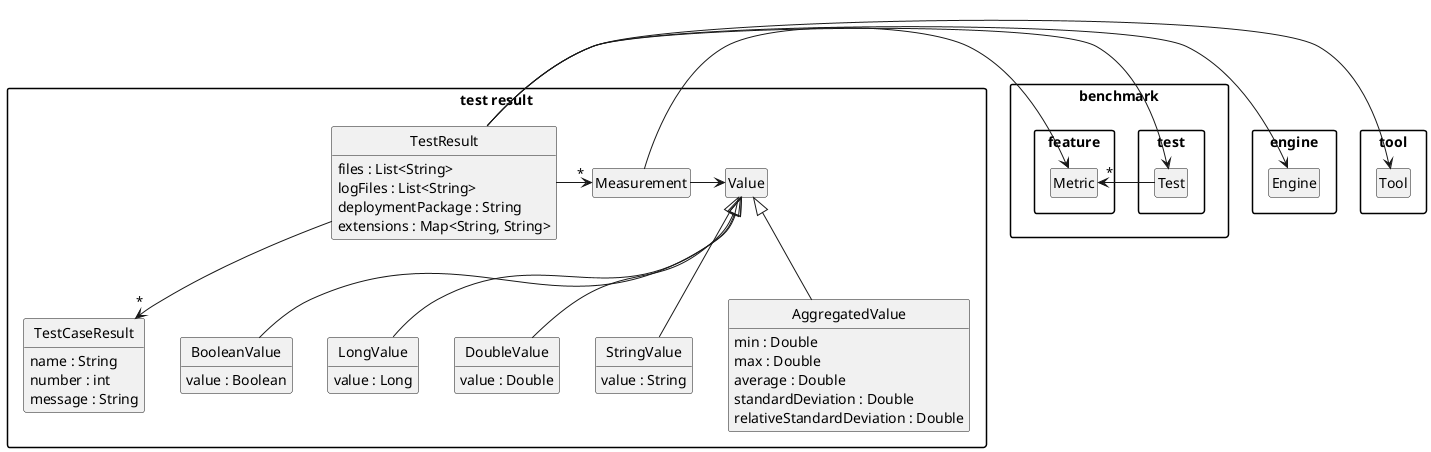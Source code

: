@startuml

package "benchmark" {

package "test" {
   class Test
}

package "feature" {
  class Metric
}
}

package "engine" {

	class Engine

}

package "tool" {

	class Tool
}

package "test result" {

	class TestResult {
	     files : List<String>
	     logFiles : List<String>
	     deploymentPackage : String
		extensions : Map<String, String>
	}

	class TestCaseResult {
		name : String
		number : int
		message : String
	}

	class Measurement

	class Value
	class BooleanValue extends Value {
	  value : Boolean
	}
	class LongValue extends Value {
	  value : Long
	}
	class DoubleValue extends Value {
    	  value : Double
    	}
	class StringValue extends Value {
	value : String
	}
	class AggregatedValue extends Value {
	min : Double
	max : Double
	average : Double
	standardDeviation : Double
	relativeStandardDeviation : Double
	}
}
Measurement -> Value
TestResult -->"*" TestCaseResult

TestResult -> Test
TestResult -> Engine
TestResult -> Tool
TestResult ->"*" Measurement
Measurement -> Metric
Test ->"*" Metric

hide empty members
hide empty methods
hide circle

skinparam monochrome true
skinparam shadowing false
skinparam packageStyle rect
@enduml
